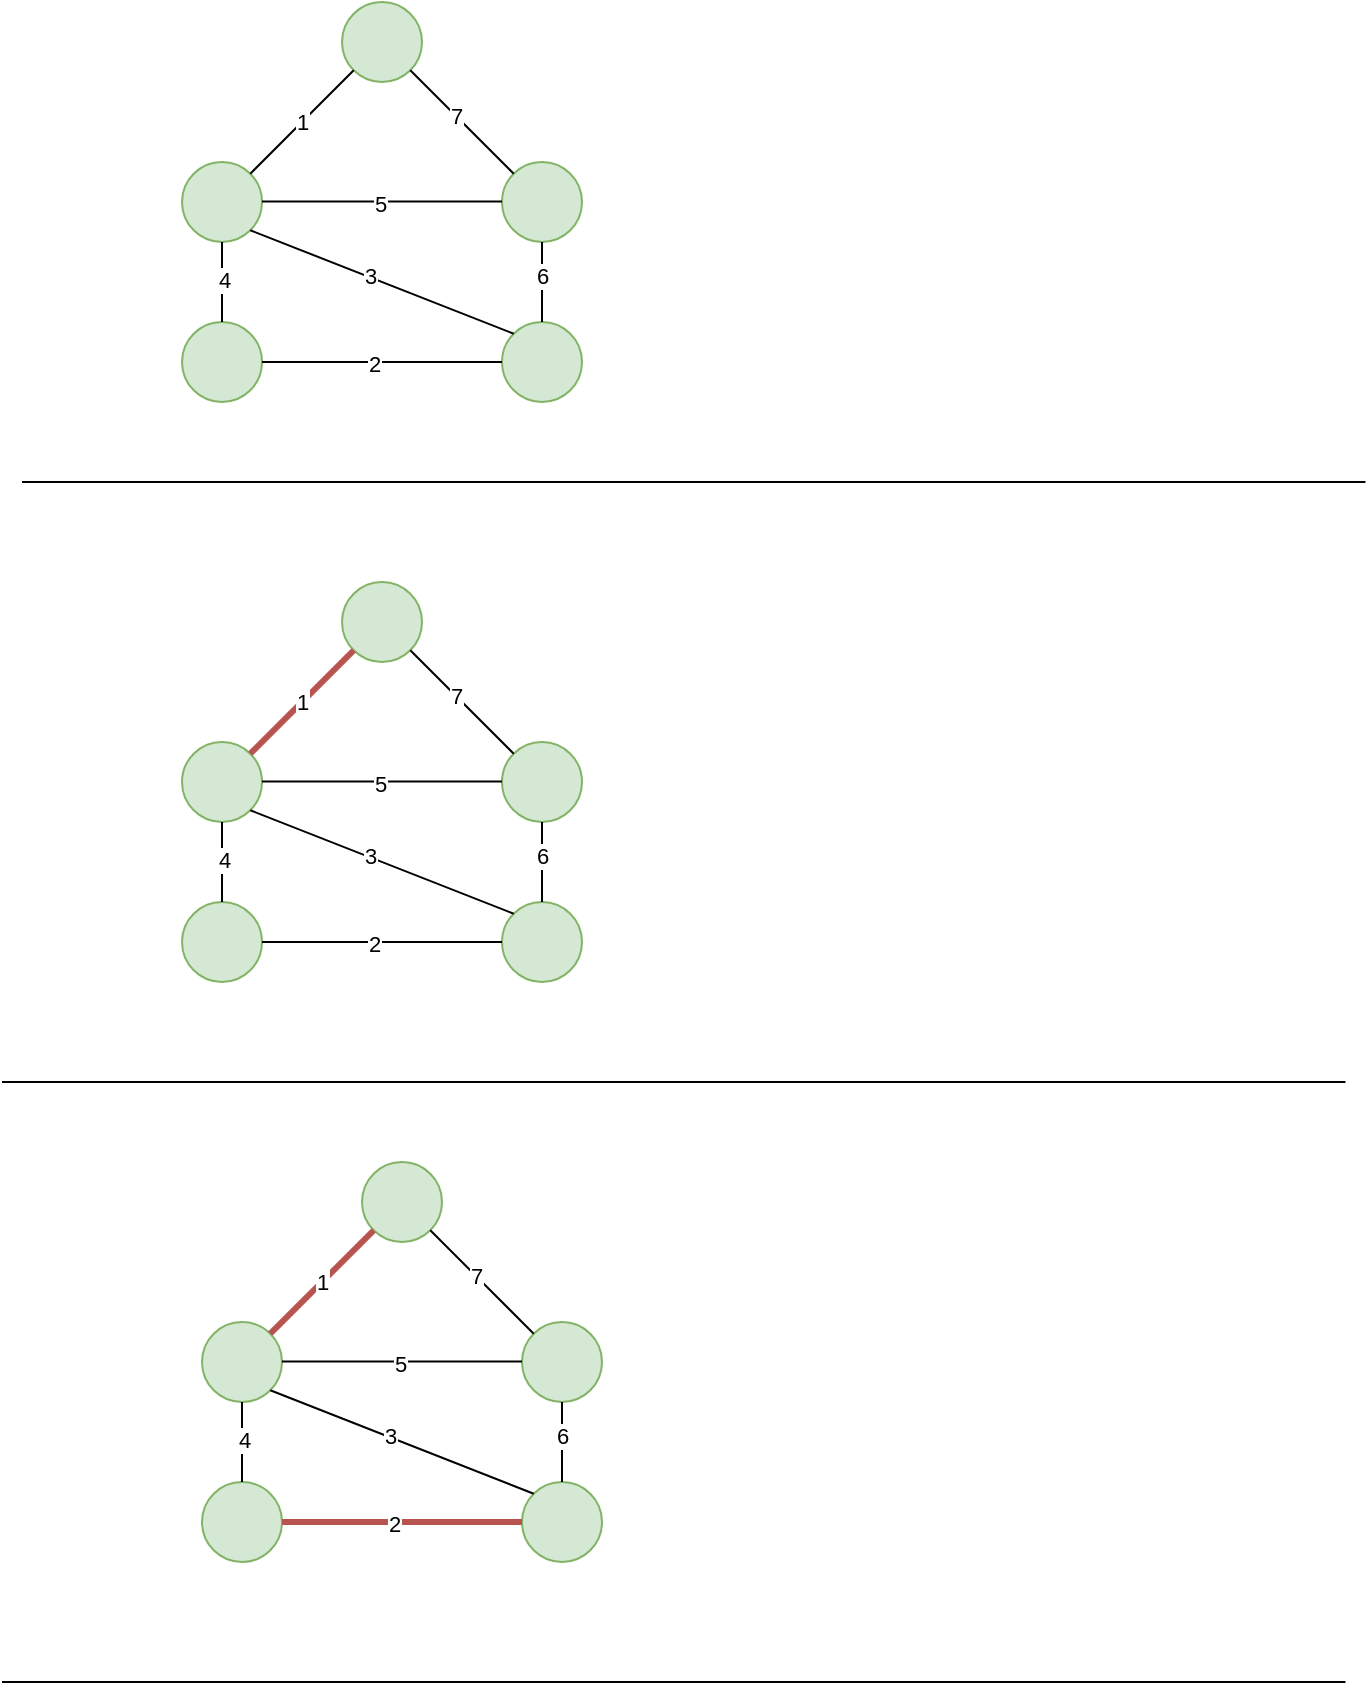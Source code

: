 <mxfile version="16.6.5" type="github">
  <diagram id="RN-FkS96e6hhWfDB8mtt" name="Page-1">
    <mxGraphModel dx="823" dy="562" grid="1" gridSize="10" guides="1" tooltips="1" connect="1" arrows="1" fold="1" page="1" pageScale="1" pageWidth="827" pageHeight="1169" math="0" shadow="0">
      <root>
        <mxCell id="0" />
        <mxCell id="1" parent="0" />
        <mxCell id="sfJVFUZ6SmEvr22V_r6v-1" value="" style="ellipse;whiteSpace=wrap;html=1;aspect=fixed;fillColor=#d5e8d4;strokeColor=#82b366;" vertex="1" parent="1">
          <mxGeometry x="200" y="120" width="40" height="40" as="geometry" />
        </mxCell>
        <mxCell id="sfJVFUZ6SmEvr22V_r6v-2" value="" style="ellipse;whiteSpace=wrap;html=1;aspect=fixed;fillColor=#d5e8d4;strokeColor=#82b366;" vertex="1" parent="1">
          <mxGeometry x="120" y="200" width="40" height="40" as="geometry" />
        </mxCell>
        <mxCell id="sfJVFUZ6SmEvr22V_r6v-3" value="" style="ellipse;whiteSpace=wrap;html=1;aspect=fixed;fillColor=#d5e8d4;strokeColor=#82b366;" vertex="1" parent="1">
          <mxGeometry x="280" y="200" width="40" height="40" as="geometry" />
        </mxCell>
        <mxCell id="sfJVFUZ6SmEvr22V_r6v-4" value="" style="ellipse;whiteSpace=wrap;html=1;aspect=fixed;fillColor=#d5e8d4;strokeColor=#82b366;" vertex="1" parent="1">
          <mxGeometry x="120" y="280" width="40" height="40" as="geometry" />
        </mxCell>
        <mxCell id="sfJVFUZ6SmEvr22V_r6v-5" value="" style="ellipse;whiteSpace=wrap;html=1;aspect=fixed;fillColor=#d5e8d4;strokeColor=#82b366;" vertex="1" parent="1">
          <mxGeometry x="280" y="280" width="40" height="40" as="geometry" />
        </mxCell>
        <mxCell id="sfJVFUZ6SmEvr22V_r6v-6" value="" style="endArrow=none;html=1;rounded=0;entryX=0;entryY=1;entryDx=0;entryDy=0;exitX=1;exitY=0;exitDx=0;exitDy=0;" edge="1" parent="1" source="sfJVFUZ6SmEvr22V_r6v-2" target="sfJVFUZ6SmEvr22V_r6v-1">
          <mxGeometry width="50" height="50" relative="1" as="geometry">
            <mxPoint x="90" y="165" as="sourcePoint" />
            <mxPoint x="140" y="115" as="targetPoint" />
          </mxGeometry>
        </mxCell>
        <mxCell id="sfJVFUZ6SmEvr22V_r6v-13" value="1" style="edgeLabel;html=1;align=center;verticalAlign=middle;resizable=0;points=[];" vertex="1" connectable="0" parent="sfJVFUZ6SmEvr22V_r6v-6">
          <mxGeometry x="0.002" relative="1" as="geometry">
            <mxPoint as="offset" />
          </mxGeometry>
        </mxCell>
        <mxCell id="sfJVFUZ6SmEvr22V_r6v-7" value="" style="endArrow=none;html=1;rounded=0;entryX=1;entryY=1;entryDx=0;entryDy=0;exitX=0;exitY=0;exitDx=0;exitDy=0;" edge="1" parent="1" source="sfJVFUZ6SmEvr22V_r6v-3" target="sfJVFUZ6SmEvr22V_r6v-1">
          <mxGeometry width="50" height="50" relative="1" as="geometry">
            <mxPoint x="164.142" y="215.858" as="sourcePoint" />
            <mxPoint x="215.858" y="164.142" as="targetPoint" />
          </mxGeometry>
        </mxCell>
        <mxCell id="sfJVFUZ6SmEvr22V_r6v-14" value="7" style="edgeLabel;html=1;align=center;verticalAlign=middle;resizable=0;points=[];" vertex="1" connectable="0" parent="sfJVFUZ6SmEvr22V_r6v-7">
          <mxGeometry x="0.136" relative="1" as="geometry">
            <mxPoint as="offset" />
          </mxGeometry>
        </mxCell>
        <mxCell id="sfJVFUZ6SmEvr22V_r6v-8" value="" style="endArrow=none;html=1;rounded=0;exitX=0.5;exitY=1;exitDx=0;exitDy=0;entryX=0.5;entryY=0;entryDx=0;entryDy=0;" edge="1" parent="1" source="sfJVFUZ6SmEvr22V_r6v-2" target="sfJVFUZ6SmEvr22V_r6v-4">
          <mxGeometry width="50" height="50" relative="1" as="geometry">
            <mxPoint x="280" y="230" as="sourcePoint" />
            <mxPoint x="330" y="180" as="targetPoint" />
          </mxGeometry>
        </mxCell>
        <mxCell id="sfJVFUZ6SmEvr22V_r6v-16" value="4" style="edgeLabel;html=1;align=center;verticalAlign=middle;resizable=0;points=[];" vertex="1" connectable="0" parent="sfJVFUZ6SmEvr22V_r6v-8">
          <mxGeometry x="-0.05" y="1" relative="1" as="geometry">
            <mxPoint as="offset" />
          </mxGeometry>
        </mxCell>
        <mxCell id="sfJVFUZ6SmEvr22V_r6v-9" value="" style="endArrow=none;html=1;rounded=0;exitX=0.5;exitY=1;exitDx=0;exitDy=0;entryX=0.5;entryY=0;entryDx=0;entryDy=0;" edge="1" parent="1" source="sfJVFUZ6SmEvr22V_r6v-3" target="sfJVFUZ6SmEvr22V_r6v-5">
          <mxGeometry width="50" height="50" relative="1" as="geometry">
            <mxPoint x="150" y="250" as="sourcePoint" />
            <mxPoint x="150" y="290" as="targetPoint" />
          </mxGeometry>
        </mxCell>
        <mxCell id="sfJVFUZ6SmEvr22V_r6v-18" value="6" style="edgeLabel;html=1;align=center;verticalAlign=middle;resizable=0;points=[];" vertex="1" connectable="0" parent="sfJVFUZ6SmEvr22V_r6v-9">
          <mxGeometry x="-0.178" relative="1" as="geometry">
            <mxPoint as="offset" />
          </mxGeometry>
        </mxCell>
        <mxCell id="sfJVFUZ6SmEvr22V_r6v-10" value="" style="endArrow=none;html=1;rounded=0;exitX=1;exitY=0.5;exitDx=0;exitDy=0;entryX=0;entryY=0.5;entryDx=0;entryDy=0;" edge="1" parent="1" source="sfJVFUZ6SmEvr22V_r6v-4" target="sfJVFUZ6SmEvr22V_r6v-5">
          <mxGeometry width="50" height="50" relative="1" as="geometry">
            <mxPoint x="280" y="290" as="sourcePoint" />
            <mxPoint x="330" y="240" as="targetPoint" />
          </mxGeometry>
        </mxCell>
        <mxCell id="sfJVFUZ6SmEvr22V_r6v-19" value="2" style="edgeLabel;html=1;align=center;verticalAlign=middle;resizable=0;points=[];" vertex="1" connectable="0" parent="sfJVFUZ6SmEvr22V_r6v-10">
          <mxGeometry x="-0.075" y="-1" relative="1" as="geometry">
            <mxPoint as="offset" />
          </mxGeometry>
        </mxCell>
        <mxCell id="sfJVFUZ6SmEvr22V_r6v-11" value="" style="endArrow=none;html=1;rounded=0;exitX=1;exitY=0.5;exitDx=0;exitDy=0;entryX=0;entryY=0.5;entryDx=0;entryDy=0;" edge="1" parent="1">
          <mxGeometry width="50" height="50" relative="1" as="geometry">
            <mxPoint x="160" y="219.74" as="sourcePoint" />
            <mxPoint x="280" y="219.74" as="targetPoint" />
          </mxGeometry>
        </mxCell>
        <mxCell id="sfJVFUZ6SmEvr22V_r6v-15" value="5" style="edgeLabel;html=1;align=center;verticalAlign=middle;resizable=0;points=[];" vertex="1" connectable="0" parent="sfJVFUZ6SmEvr22V_r6v-11">
          <mxGeometry x="-0.024" y="-1" relative="1" as="geometry">
            <mxPoint as="offset" />
          </mxGeometry>
        </mxCell>
        <mxCell id="sfJVFUZ6SmEvr22V_r6v-12" value="" style="endArrow=none;html=1;rounded=0;exitX=1;exitY=1;exitDx=0;exitDy=0;entryX=0;entryY=0;entryDx=0;entryDy=0;" edge="1" parent="1" source="sfJVFUZ6SmEvr22V_r6v-2" target="sfJVFUZ6SmEvr22V_r6v-5">
          <mxGeometry width="50" height="50" relative="1" as="geometry">
            <mxPoint x="280" y="290" as="sourcePoint" />
            <mxPoint x="330" y="240" as="targetPoint" />
          </mxGeometry>
        </mxCell>
        <mxCell id="sfJVFUZ6SmEvr22V_r6v-17" value="3" style="edgeLabel;html=1;align=center;verticalAlign=middle;resizable=0;points=[];" vertex="1" connectable="0" parent="sfJVFUZ6SmEvr22V_r6v-12">
          <mxGeometry x="-0.095" y="1" relative="1" as="geometry">
            <mxPoint as="offset" />
          </mxGeometry>
        </mxCell>
        <mxCell id="sfJVFUZ6SmEvr22V_r6v-21" value="" style="endArrow=none;html=1;rounded=0;" edge="1" parent="1">
          <mxGeometry width="50" height="50" relative="1" as="geometry">
            <mxPoint x="40" y="360" as="sourcePoint" />
            <mxPoint x="711.739" y="360" as="targetPoint" />
          </mxGeometry>
        </mxCell>
        <mxCell id="sfJVFUZ6SmEvr22V_r6v-22" value="" style="ellipse;whiteSpace=wrap;html=1;aspect=fixed;fillColor=#d5e8d4;strokeColor=#82b366;" vertex="1" parent="1">
          <mxGeometry x="200" y="410" width="40" height="40" as="geometry" />
        </mxCell>
        <mxCell id="sfJVFUZ6SmEvr22V_r6v-23" value="" style="ellipse;whiteSpace=wrap;html=1;aspect=fixed;fillColor=#d5e8d4;strokeColor=#82b366;" vertex="1" parent="1">
          <mxGeometry x="120" y="490" width="40" height="40" as="geometry" />
        </mxCell>
        <mxCell id="sfJVFUZ6SmEvr22V_r6v-24" value="" style="ellipse;whiteSpace=wrap;html=1;aspect=fixed;fillColor=#d5e8d4;strokeColor=#82b366;" vertex="1" parent="1">
          <mxGeometry x="280" y="490" width="40" height="40" as="geometry" />
        </mxCell>
        <mxCell id="sfJVFUZ6SmEvr22V_r6v-25" value="" style="ellipse;whiteSpace=wrap;html=1;aspect=fixed;fillColor=#d5e8d4;strokeColor=#82b366;" vertex="1" parent="1">
          <mxGeometry x="120" y="570" width="40" height="40" as="geometry" />
        </mxCell>
        <mxCell id="sfJVFUZ6SmEvr22V_r6v-26" value="" style="ellipse;whiteSpace=wrap;html=1;aspect=fixed;fillColor=#d5e8d4;strokeColor=#82b366;" vertex="1" parent="1">
          <mxGeometry x="280" y="570" width="40" height="40" as="geometry" />
        </mxCell>
        <mxCell id="sfJVFUZ6SmEvr22V_r6v-27" value="" style="endArrow=none;html=1;rounded=0;entryX=0;entryY=1;entryDx=0;entryDy=0;exitX=1;exitY=0;exitDx=0;exitDy=0;fillColor=#f8cecc;strokeColor=#b85450;strokeWidth=3;" edge="1" parent="1" source="sfJVFUZ6SmEvr22V_r6v-23" target="sfJVFUZ6SmEvr22V_r6v-22">
          <mxGeometry width="50" height="50" relative="1" as="geometry">
            <mxPoint x="90" y="455" as="sourcePoint" />
            <mxPoint x="140" y="405" as="targetPoint" />
          </mxGeometry>
        </mxCell>
        <mxCell id="sfJVFUZ6SmEvr22V_r6v-28" value="1" style="edgeLabel;html=1;align=center;verticalAlign=middle;resizable=0;points=[];" vertex="1" connectable="0" parent="sfJVFUZ6SmEvr22V_r6v-27">
          <mxGeometry x="0.002" relative="1" as="geometry">
            <mxPoint as="offset" />
          </mxGeometry>
        </mxCell>
        <mxCell id="sfJVFUZ6SmEvr22V_r6v-29" value="" style="endArrow=none;html=1;rounded=0;entryX=1;entryY=1;entryDx=0;entryDy=0;exitX=0;exitY=0;exitDx=0;exitDy=0;" edge="1" parent="1" source="sfJVFUZ6SmEvr22V_r6v-24" target="sfJVFUZ6SmEvr22V_r6v-22">
          <mxGeometry width="50" height="50" relative="1" as="geometry">
            <mxPoint x="164.142" y="505.858" as="sourcePoint" />
            <mxPoint x="215.858" y="454.142" as="targetPoint" />
          </mxGeometry>
        </mxCell>
        <mxCell id="sfJVFUZ6SmEvr22V_r6v-30" value="7" style="edgeLabel;html=1;align=center;verticalAlign=middle;resizable=0;points=[];" vertex="1" connectable="0" parent="sfJVFUZ6SmEvr22V_r6v-29">
          <mxGeometry x="0.136" relative="1" as="geometry">
            <mxPoint as="offset" />
          </mxGeometry>
        </mxCell>
        <mxCell id="sfJVFUZ6SmEvr22V_r6v-31" value="" style="endArrow=none;html=1;rounded=0;exitX=0.5;exitY=1;exitDx=0;exitDy=0;entryX=0.5;entryY=0;entryDx=0;entryDy=0;" edge="1" parent="1" source="sfJVFUZ6SmEvr22V_r6v-23" target="sfJVFUZ6SmEvr22V_r6v-25">
          <mxGeometry width="50" height="50" relative="1" as="geometry">
            <mxPoint x="280" y="520" as="sourcePoint" />
            <mxPoint x="330" y="470" as="targetPoint" />
          </mxGeometry>
        </mxCell>
        <mxCell id="sfJVFUZ6SmEvr22V_r6v-32" value="4" style="edgeLabel;html=1;align=center;verticalAlign=middle;resizable=0;points=[];" vertex="1" connectable="0" parent="sfJVFUZ6SmEvr22V_r6v-31">
          <mxGeometry x="-0.05" y="1" relative="1" as="geometry">
            <mxPoint as="offset" />
          </mxGeometry>
        </mxCell>
        <mxCell id="sfJVFUZ6SmEvr22V_r6v-33" value="" style="endArrow=none;html=1;rounded=0;exitX=0.5;exitY=1;exitDx=0;exitDy=0;entryX=0.5;entryY=0;entryDx=0;entryDy=0;" edge="1" parent="1" source="sfJVFUZ6SmEvr22V_r6v-24" target="sfJVFUZ6SmEvr22V_r6v-26">
          <mxGeometry width="50" height="50" relative="1" as="geometry">
            <mxPoint x="150" y="540" as="sourcePoint" />
            <mxPoint x="150" y="580" as="targetPoint" />
          </mxGeometry>
        </mxCell>
        <mxCell id="sfJVFUZ6SmEvr22V_r6v-34" value="6" style="edgeLabel;html=1;align=center;verticalAlign=middle;resizable=0;points=[];" vertex="1" connectable="0" parent="sfJVFUZ6SmEvr22V_r6v-33">
          <mxGeometry x="-0.178" relative="1" as="geometry">
            <mxPoint as="offset" />
          </mxGeometry>
        </mxCell>
        <mxCell id="sfJVFUZ6SmEvr22V_r6v-35" value="" style="endArrow=none;html=1;rounded=0;exitX=1;exitY=0.5;exitDx=0;exitDy=0;entryX=0;entryY=0.5;entryDx=0;entryDy=0;" edge="1" parent="1" source="sfJVFUZ6SmEvr22V_r6v-25" target="sfJVFUZ6SmEvr22V_r6v-26">
          <mxGeometry width="50" height="50" relative="1" as="geometry">
            <mxPoint x="280" y="580" as="sourcePoint" />
            <mxPoint x="330" y="530" as="targetPoint" />
          </mxGeometry>
        </mxCell>
        <mxCell id="sfJVFUZ6SmEvr22V_r6v-36" value="2" style="edgeLabel;html=1;align=center;verticalAlign=middle;resizable=0;points=[];" vertex="1" connectable="0" parent="sfJVFUZ6SmEvr22V_r6v-35">
          <mxGeometry x="-0.075" y="-1" relative="1" as="geometry">
            <mxPoint as="offset" />
          </mxGeometry>
        </mxCell>
        <mxCell id="sfJVFUZ6SmEvr22V_r6v-37" value="" style="endArrow=none;html=1;rounded=0;exitX=1;exitY=0.5;exitDx=0;exitDy=0;entryX=0;entryY=0.5;entryDx=0;entryDy=0;" edge="1" parent="1">
          <mxGeometry width="50" height="50" relative="1" as="geometry">
            <mxPoint x="160.0" y="509.74" as="sourcePoint" />
            <mxPoint x="280" y="509.74" as="targetPoint" />
          </mxGeometry>
        </mxCell>
        <mxCell id="sfJVFUZ6SmEvr22V_r6v-38" value="5" style="edgeLabel;html=1;align=center;verticalAlign=middle;resizable=0;points=[];" vertex="1" connectable="0" parent="sfJVFUZ6SmEvr22V_r6v-37">
          <mxGeometry x="-0.024" y="-1" relative="1" as="geometry">
            <mxPoint as="offset" />
          </mxGeometry>
        </mxCell>
        <mxCell id="sfJVFUZ6SmEvr22V_r6v-39" value="" style="endArrow=none;html=1;rounded=0;exitX=1;exitY=1;exitDx=0;exitDy=0;entryX=0;entryY=0;entryDx=0;entryDy=0;" edge="1" parent="1" source="sfJVFUZ6SmEvr22V_r6v-23" target="sfJVFUZ6SmEvr22V_r6v-26">
          <mxGeometry width="50" height="50" relative="1" as="geometry">
            <mxPoint x="280" y="580" as="sourcePoint" />
            <mxPoint x="330" y="530" as="targetPoint" />
          </mxGeometry>
        </mxCell>
        <mxCell id="sfJVFUZ6SmEvr22V_r6v-40" value="3" style="edgeLabel;html=1;align=center;verticalAlign=middle;resizable=0;points=[];" vertex="1" connectable="0" parent="sfJVFUZ6SmEvr22V_r6v-39">
          <mxGeometry x="-0.095" y="1" relative="1" as="geometry">
            <mxPoint as="offset" />
          </mxGeometry>
        </mxCell>
        <mxCell id="sfJVFUZ6SmEvr22V_r6v-41" value="" style="endArrow=none;html=1;rounded=0;" edge="1" parent="1">
          <mxGeometry width="50" height="50" relative="1" as="geometry">
            <mxPoint x="30" y="660" as="sourcePoint" />
            <mxPoint x="701.739" y="660" as="targetPoint" />
          </mxGeometry>
        </mxCell>
        <mxCell id="sfJVFUZ6SmEvr22V_r6v-42" value="" style="ellipse;whiteSpace=wrap;html=1;aspect=fixed;fillColor=#d5e8d4;strokeColor=#82b366;" vertex="1" parent="1">
          <mxGeometry x="210" y="700" width="40" height="40" as="geometry" />
        </mxCell>
        <mxCell id="sfJVFUZ6SmEvr22V_r6v-43" value="" style="ellipse;whiteSpace=wrap;html=1;aspect=fixed;fillColor=#d5e8d4;strokeColor=#82b366;" vertex="1" parent="1">
          <mxGeometry x="130" y="780" width="40" height="40" as="geometry" />
        </mxCell>
        <mxCell id="sfJVFUZ6SmEvr22V_r6v-44" value="" style="ellipse;whiteSpace=wrap;html=1;aspect=fixed;fillColor=#d5e8d4;strokeColor=#82b366;" vertex="1" parent="1">
          <mxGeometry x="290" y="780" width="40" height="40" as="geometry" />
        </mxCell>
        <mxCell id="sfJVFUZ6SmEvr22V_r6v-45" value="" style="ellipse;whiteSpace=wrap;html=1;aspect=fixed;fillColor=#d5e8d4;strokeColor=#82b366;" vertex="1" parent="1">
          <mxGeometry x="130" y="860" width="40" height="40" as="geometry" />
        </mxCell>
        <mxCell id="sfJVFUZ6SmEvr22V_r6v-46" value="" style="ellipse;whiteSpace=wrap;html=1;aspect=fixed;fillColor=#d5e8d4;strokeColor=#82b366;" vertex="1" parent="1">
          <mxGeometry x="290" y="860" width="40" height="40" as="geometry" />
        </mxCell>
        <mxCell id="sfJVFUZ6SmEvr22V_r6v-47" value="" style="endArrow=none;html=1;rounded=0;entryX=0;entryY=1;entryDx=0;entryDy=0;exitX=1;exitY=0;exitDx=0;exitDy=0;fillColor=#f8cecc;strokeColor=#b85450;strokeWidth=3;" edge="1" parent="1" source="sfJVFUZ6SmEvr22V_r6v-43" target="sfJVFUZ6SmEvr22V_r6v-42">
          <mxGeometry width="50" height="50" relative="1" as="geometry">
            <mxPoint x="100" y="745" as="sourcePoint" />
            <mxPoint x="150" y="695" as="targetPoint" />
          </mxGeometry>
        </mxCell>
        <mxCell id="sfJVFUZ6SmEvr22V_r6v-48" value="1" style="edgeLabel;html=1;align=center;verticalAlign=middle;resizable=0;points=[];" vertex="1" connectable="0" parent="sfJVFUZ6SmEvr22V_r6v-47">
          <mxGeometry x="0.002" relative="1" as="geometry">
            <mxPoint as="offset" />
          </mxGeometry>
        </mxCell>
        <mxCell id="sfJVFUZ6SmEvr22V_r6v-49" value="" style="endArrow=none;html=1;rounded=0;entryX=1;entryY=1;entryDx=0;entryDy=0;exitX=0;exitY=0;exitDx=0;exitDy=0;" edge="1" parent="1" source="sfJVFUZ6SmEvr22V_r6v-44" target="sfJVFUZ6SmEvr22V_r6v-42">
          <mxGeometry width="50" height="50" relative="1" as="geometry">
            <mxPoint x="174.142" y="795.858" as="sourcePoint" />
            <mxPoint x="225.858" y="744.142" as="targetPoint" />
          </mxGeometry>
        </mxCell>
        <mxCell id="sfJVFUZ6SmEvr22V_r6v-50" value="7" style="edgeLabel;html=1;align=center;verticalAlign=middle;resizable=0;points=[];" vertex="1" connectable="0" parent="sfJVFUZ6SmEvr22V_r6v-49">
          <mxGeometry x="0.136" relative="1" as="geometry">
            <mxPoint as="offset" />
          </mxGeometry>
        </mxCell>
        <mxCell id="sfJVFUZ6SmEvr22V_r6v-51" value="" style="endArrow=none;html=1;rounded=0;exitX=0.5;exitY=1;exitDx=0;exitDy=0;entryX=0.5;entryY=0;entryDx=0;entryDy=0;" edge="1" parent="1" source="sfJVFUZ6SmEvr22V_r6v-43" target="sfJVFUZ6SmEvr22V_r6v-45">
          <mxGeometry width="50" height="50" relative="1" as="geometry">
            <mxPoint x="290" y="810" as="sourcePoint" />
            <mxPoint x="340" y="760" as="targetPoint" />
          </mxGeometry>
        </mxCell>
        <mxCell id="sfJVFUZ6SmEvr22V_r6v-52" value="4" style="edgeLabel;html=1;align=center;verticalAlign=middle;resizable=0;points=[];" vertex="1" connectable="0" parent="sfJVFUZ6SmEvr22V_r6v-51">
          <mxGeometry x="-0.05" y="1" relative="1" as="geometry">
            <mxPoint as="offset" />
          </mxGeometry>
        </mxCell>
        <mxCell id="sfJVFUZ6SmEvr22V_r6v-53" value="" style="endArrow=none;html=1;rounded=0;exitX=0.5;exitY=1;exitDx=0;exitDy=0;entryX=0.5;entryY=0;entryDx=0;entryDy=0;" edge="1" parent="1" source="sfJVFUZ6SmEvr22V_r6v-44" target="sfJVFUZ6SmEvr22V_r6v-46">
          <mxGeometry width="50" height="50" relative="1" as="geometry">
            <mxPoint x="160" y="830" as="sourcePoint" />
            <mxPoint x="160" y="870" as="targetPoint" />
          </mxGeometry>
        </mxCell>
        <mxCell id="sfJVFUZ6SmEvr22V_r6v-54" value="6" style="edgeLabel;html=1;align=center;verticalAlign=middle;resizable=0;points=[];" vertex="1" connectable="0" parent="sfJVFUZ6SmEvr22V_r6v-53">
          <mxGeometry x="-0.178" relative="1" as="geometry">
            <mxPoint as="offset" />
          </mxGeometry>
        </mxCell>
        <mxCell id="sfJVFUZ6SmEvr22V_r6v-55" value="" style="endArrow=none;html=1;rounded=0;exitX=1;exitY=0.5;exitDx=0;exitDy=0;entryX=0;entryY=0.5;entryDx=0;entryDy=0;fillColor=#f8cecc;strokeColor=#b85450;strokeWidth=3;" edge="1" parent="1" source="sfJVFUZ6SmEvr22V_r6v-45" target="sfJVFUZ6SmEvr22V_r6v-46">
          <mxGeometry width="50" height="50" relative="1" as="geometry">
            <mxPoint x="290" y="870" as="sourcePoint" />
            <mxPoint x="340" y="820" as="targetPoint" />
          </mxGeometry>
        </mxCell>
        <mxCell id="sfJVFUZ6SmEvr22V_r6v-56" value="2" style="edgeLabel;html=1;align=center;verticalAlign=middle;resizable=0;points=[];" vertex="1" connectable="0" parent="sfJVFUZ6SmEvr22V_r6v-55">
          <mxGeometry x="-0.075" y="-1" relative="1" as="geometry">
            <mxPoint as="offset" />
          </mxGeometry>
        </mxCell>
        <mxCell id="sfJVFUZ6SmEvr22V_r6v-57" value="" style="endArrow=none;html=1;rounded=0;exitX=1;exitY=0.5;exitDx=0;exitDy=0;entryX=0;entryY=0.5;entryDx=0;entryDy=0;" edge="1" parent="1">
          <mxGeometry width="50" height="50" relative="1" as="geometry">
            <mxPoint x="170.0" y="799.74" as="sourcePoint" />
            <mxPoint x="290" y="799.74" as="targetPoint" />
          </mxGeometry>
        </mxCell>
        <mxCell id="sfJVFUZ6SmEvr22V_r6v-58" value="5" style="edgeLabel;html=1;align=center;verticalAlign=middle;resizable=0;points=[];" vertex="1" connectable="0" parent="sfJVFUZ6SmEvr22V_r6v-57">
          <mxGeometry x="-0.024" y="-1" relative="1" as="geometry">
            <mxPoint as="offset" />
          </mxGeometry>
        </mxCell>
        <mxCell id="sfJVFUZ6SmEvr22V_r6v-59" value="" style="endArrow=none;html=1;rounded=0;exitX=1;exitY=1;exitDx=0;exitDy=0;entryX=0;entryY=0;entryDx=0;entryDy=0;" edge="1" parent="1" source="sfJVFUZ6SmEvr22V_r6v-43" target="sfJVFUZ6SmEvr22V_r6v-46">
          <mxGeometry width="50" height="50" relative="1" as="geometry">
            <mxPoint x="290" y="870" as="sourcePoint" />
            <mxPoint x="340" y="820" as="targetPoint" />
          </mxGeometry>
        </mxCell>
        <mxCell id="sfJVFUZ6SmEvr22V_r6v-60" value="3" style="edgeLabel;html=1;align=center;verticalAlign=middle;resizable=0;points=[];" vertex="1" connectable="0" parent="sfJVFUZ6SmEvr22V_r6v-59">
          <mxGeometry x="-0.095" y="1" relative="1" as="geometry">
            <mxPoint as="offset" />
          </mxGeometry>
        </mxCell>
        <mxCell id="sfJVFUZ6SmEvr22V_r6v-61" value="" style="endArrow=none;html=1;rounded=0;" edge="1" parent="1">
          <mxGeometry width="50" height="50" relative="1" as="geometry">
            <mxPoint x="30" y="960" as="sourcePoint" />
            <mxPoint x="701.739" y="960" as="targetPoint" />
          </mxGeometry>
        </mxCell>
      </root>
    </mxGraphModel>
  </diagram>
</mxfile>
